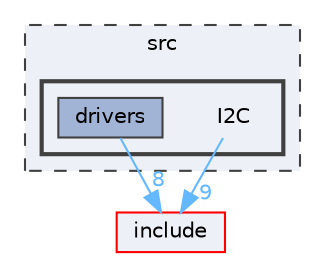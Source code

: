 digraph "src/I2C"
{
 // LATEX_PDF_SIZE
  bgcolor="transparent";
  edge [fontname=Helvetica,fontsize=10,labelfontname=Helvetica,labelfontsize=10];
  node [fontname=Helvetica,fontsize=10,shape=box,height=0.2,width=0.4];
  compound=true
  subgraph clusterdir_68267d1309a1af8e8297ef4c3efbcdba {
    graph [ bgcolor="#edf0f7", pencolor="grey25", label="src", fontname=Helvetica,fontsize=10 style="filled,dashed", URL="dir_68267d1309a1af8e8297ef4c3efbcdba.html",tooltip=""]
  subgraph clusterdir_d8928822208a7629a6134bf283e3eebe {
    graph [ bgcolor="#edf0f7", pencolor="grey25", label="", fontname=Helvetica,fontsize=10 style="filled,bold", URL="dir_d8928822208a7629a6134bf283e3eebe.html",tooltip=""]
    dir_d8928822208a7629a6134bf283e3eebe [shape=plaintext, label="I2C"];
  dir_72a680b70d4538b58e3245eedc173f17 [label="drivers", fillcolor="#a2b4d6", color="grey25", style="filled", URL="dir_72a680b70d4538b58e3245eedc173f17.html",tooltip=""];
  }
  }
  dir_d44c64559bbebec7f509842c48db8b23 [label="include", fillcolor="#edf0f7", color="red", style="filled", URL="dir_d44c64559bbebec7f509842c48db8b23.html",tooltip=""];
  dir_d8928822208a7629a6134bf283e3eebe->dir_d44c64559bbebec7f509842c48db8b23 [headlabel="9", labeldistance=1.5 headhref="dir_000020_000021.html" href="dir_000020_000021.html" color="steelblue1" fontcolor="steelblue1"];
  dir_72a680b70d4538b58e3245eedc173f17->dir_d44c64559bbebec7f509842c48db8b23 [headlabel="8", labeldistance=1.5 headhref="dir_000016_000021.html" href="dir_000016_000021.html" color="steelblue1" fontcolor="steelblue1"];
}
